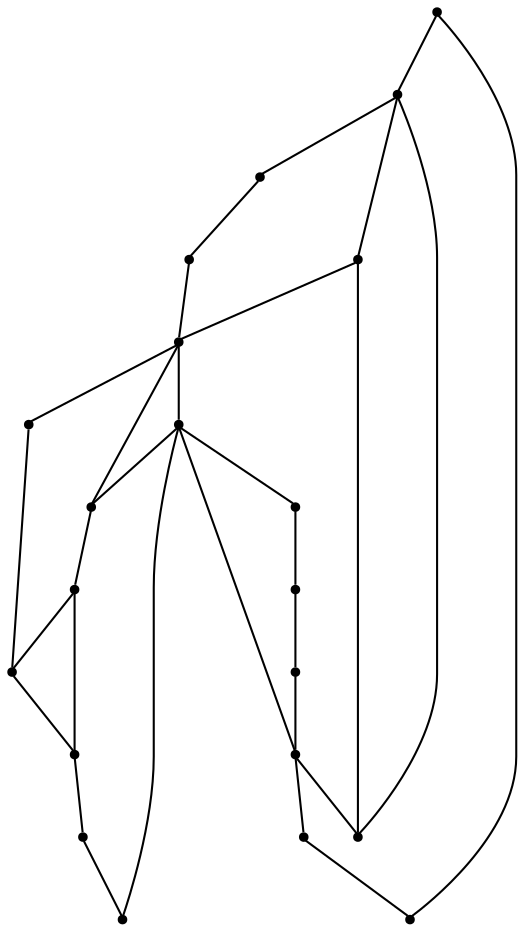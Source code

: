 graph {
  node [shape=point,comment="{\"directed\":false,\"doi\":\"10.1007/11618058_27\",\"figure\":\"8 (4)\"}"]

  v0 [pos="1293.8833893531976,1753.869810558501"]
  v1 [pos="1257.517219295058,1819.3041710626514"]
  v2 [pos="1317.7607785247092,1710.901060558501"]
  v3 [pos="1341.6360692223836,1665.5468532017303"]
  v4 [pos="1371.9801916787792,1608.7135224115286"]
  v5 [pos="1391.7744912790697,1567.6739283970428"]
  v6 [pos="1420.4256540697675,1519.9322609674366"]
  v7 [pos="1279.6369776526162,1696.029177166167"]
  v8 [pos="1273.5910837572674,1466.745812552316"]
  v9 [pos="1179.4349791061047,1560.9656243097218"]
  v10 [pos="1118.6539244186047,1576.8885203770233"]
  v11 [pos="1058.037440952035,1467.6416624160045"]
  v12 [pos="1141.079996366279,1615.4166766575408"]
  v13 [pos="1170.8354969113373,1668.6750003269744"]
  v14 [pos="1198.3802552688953,1717.315601167225"]
  v15 [pos="1224.7111736918605,1763.8156164260142"]
  v16 [pos="1225.2404024345929,1690.4666491917205"]
  v17 [pos="1134.4797874273256,1530.390666780018"]
  v18 [pos="1363.123328488372,1465.0281815301807"]
  v19 [pos="1205.5440634084302,1465.0281815301807"]
  v20 [pos="1149.434624818314,1465.6947998773487"]

  v0 -- v1 [id="-1",pos="1293.8833893531976,1753.869810558501 1257.517219295058,1819.3041710626514 1257.517219295058,1819.3041710626514 1257.517219295058,1819.3041710626514"]
  v11 -- v20 [id="-2",pos="1058.037440952035,1467.6416624160045 1149.434624818314,1465.6947998773487 1149.434624818314,1465.6947998773487 1149.434624818314,1465.6947998773487"]
  v20 -- v19 [id="-3",pos="1149.434624818314,1465.6947998773487 1205.5440634084302,1465.0281815301807 1205.5440634084302,1465.0281815301807 1205.5440634084302,1465.0281815301807"]
  v19 -- v8 [id="-4",pos="1205.5440634084302,1465.0281815301807 1273.5910837572674,1466.745812552316 1273.5910837572674,1466.745812552316 1273.5910837572674,1466.745812552316"]
  v8 -- v18 [id="-5",pos="1273.5910837572674,1466.745812552316 1363.123328488372,1465.0281815301807 1363.123328488372,1465.0281815301807 1363.123328488372,1465.0281815301807"]
  v18 -- v6 [id="-6",pos="1363.123328488372,1465.0281815301807 1444.5895167151164,1467.6458267938526 1444.5895167151164,1467.6458267938526 1444.5895167151164,1467.6458267938526 1420.4256540697675,1519.9322609674366 1420.4256540697675,1519.9322609674366 1420.4256540697675,1519.9322609674366"]
  v17 -- v10 [id="-7",pos="1134.4797874273256,1530.390666780018 1118.6539244186047,1576.8885203770233 1118.6539244186047,1576.8885203770233 1118.6539244186047,1576.8885203770233"]
  v9 -- v17 [id="-8",pos="1179.4349791061047,1560.9656243097218 1134.4797874273256,1530.390666780018 1134.4797874273256,1530.390666780018 1134.4797874273256,1530.390666780018"]
  v17 -- v11 [id="-9",pos="1134.4797874273256,1530.390666780018 1058.037440952035,1467.6416624160045 1058.037440952035,1467.6416624160045 1058.037440952035,1467.6416624160045"]
  v9 -- v13 [id="-10",pos="1179.4349791061047,1560.9656243097218 1170.8354969113373,1668.6750003269744 1170.8354969113373,1668.6750003269744 1170.8354969113373,1668.6750003269744"]
  v16 -- v13 [id="-11",pos="1225.2404024345929,1690.4666491917205 1170.8354969113373,1668.6750003269744 1170.8354969113373,1668.6750003269744 1170.8354969113373,1668.6750003269744"]
  v16 -- v7 [id="-12",pos="1225.2404024345929,1690.4666491917205 1279.6369776526162,1696.029177166167 1279.6369776526162,1696.029177166167 1279.6369776526162,1696.029177166167"]
  v1 -- v16 [id="-13",pos="1257.517219295058,1819.3041710626514 1225.2404024345929,1690.4666491917205 1225.2404024345929,1690.4666491917205 1225.2404024345929,1690.4666491917205"]
  v1 -- v15 [id="-14",pos="1257.517219295058,1819.3041710626514 1224.7111736918605,1763.8156164260142 1224.7111736918605,1763.8156164260142 1224.7111736918605,1763.8156164260142"]
  v15 -- v14 [id="-15",pos="1224.7111736918605,1763.8156164260142 1198.3802552688953,1717.315601167225 1198.3802552688953,1717.315601167225 1198.3802552688953,1717.315601167225"]
  v14 -- v13 [id="-16",pos="1198.3802552688953,1717.315601167225 1170.8354969113373,1668.6750003269744 1170.8354969113373,1668.6750003269744 1170.8354969113373,1668.6750003269744"]
  v13 -- v12 [id="-17",pos="1170.8354969113373,1668.6750003269744 1141.079996366279,1615.4166766575408 1141.079996366279,1615.4166766575408 1141.079996366279,1615.4166766575408"]
  v12 -- v10 [id="-18",pos="1141.079996366279,1615.4166766575408 1118.6539244186047,1576.8885203770233 1118.6539244186047,1576.8885203770233 1118.6539244186047,1576.8885203770233"]
  v10 -- v11 [id="-19",pos="1118.6539244186047,1576.8885203770233 1058.037440952035,1467.6416624160045 1058.037440952035,1467.6416624160045 1058.037440952035,1467.6416624160045"]
  v8 -- v4 [id="-20",pos="1273.5910837572674,1466.745812552316 1371.9801916787792,1608.7135224115286 1371.9801916787792,1608.7135224115286 1371.9801916787792,1608.7135224115286"]
  v8 -- v9 [id="-21",pos="1273.5910837572674,1466.745812552316 1179.4349791061047,1560.9656243097218 1179.4349791061047,1560.9656243097218 1179.4349791061047,1560.9656243097218"]
  v7 -- v1 [id="-22",pos="1279.6369776526162,1696.029177166167 1257.517219295058,1819.3041710626514 1257.517219295058,1819.3041710626514 1257.517219295058,1819.3041710626514"]
  v4 -- v7 [id="-23",pos="1371.9801916787792,1608.7135224115286 1279.6369776526162,1696.029177166167 1279.6369776526162,1696.029177166167 1279.6369776526162,1696.029177166167"]
  v13 -- v8 [id="-24",pos="1170.8354969113373,1668.6750003269744 1273.5910837572674,1466.745812552316 1273.5910837572674,1466.745812552316 1273.5910837572674,1466.745812552316"]
  v6 -- v5 [id="-25",pos="1420.4256540697675,1519.9322609674366 1391.7744912790697,1567.6739283970428 1391.7744912790697,1567.6739283970428 1391.7744912790697,1567.6739283970428"]
  v5 -- v4 [id="-26",pos="1391.7744912790697,1567.6739283970428 1371.9801916787792,1608.7135224115286 1371.9801916787792,1608.7135224115286 1371.9801916787792,1608.7135224115286"]
  v4 -- v3 [id="-27",pos="1371.9801916787792,1608.7135224115286 1341.6360692223836,1665.5468532017303 1341.6360692223836,1665.5468532017303 1341.6360692223836,1665.5468532017303"]
  v3 -- v2 [id="-28",pos="1341.6360692223836,1665.5468532017303 1317.7607785247092,1710.901060558501 1317.7607785247092,1710.901060558501 1317.7607785247092,1710.901060558501"]
  v2 -- v0 [id="-29",pos="1317.7607785247092,1710.901060558501 1293.8833893531976,1753.869810558501 1293.8833893531976,1753.869810558501 1293.8833893531976,1753.869810558501"]
}